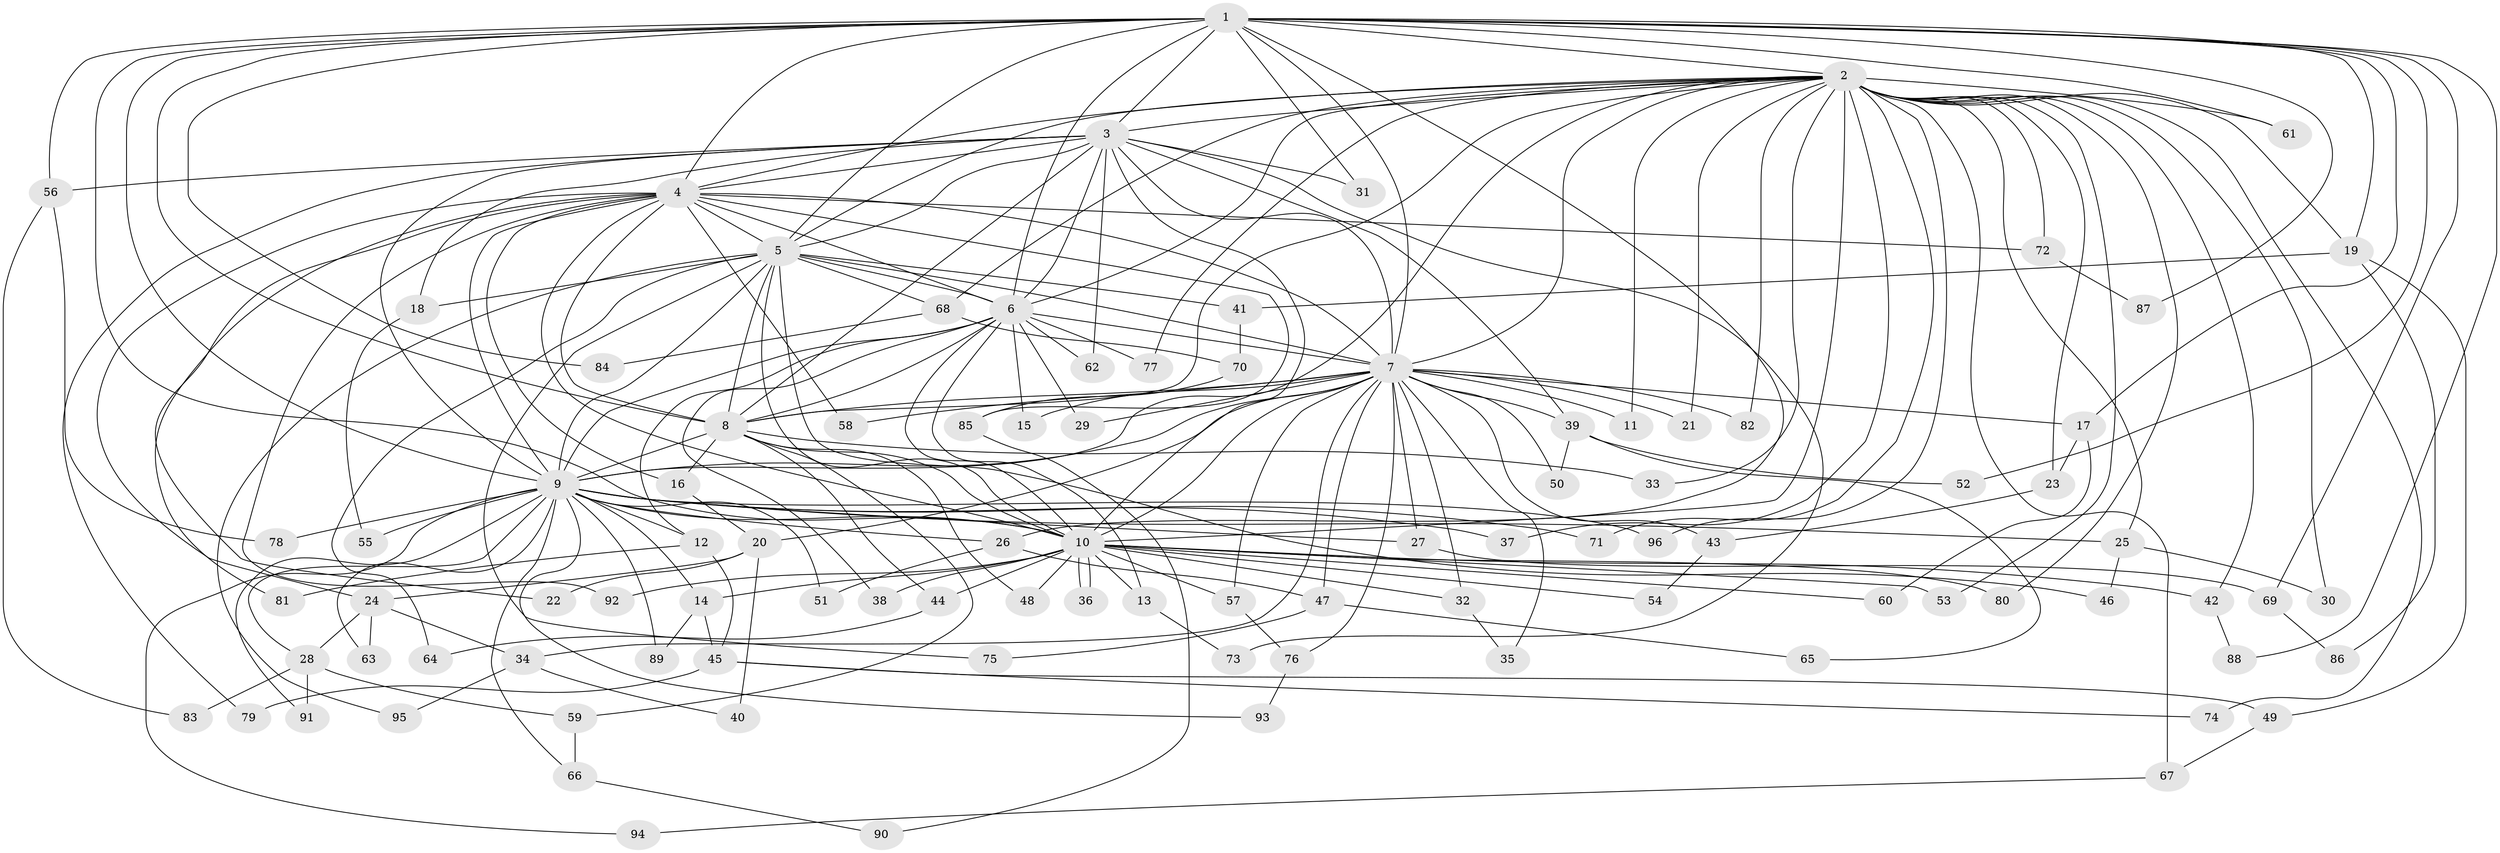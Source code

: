 // coarse degree distribution, {2: 0.6071428571428571, 1: 0.2857142857142857, 15: 0.03571428571428571, 18: 0.03571428571428571, 13: 0.03571428571428571}
// Generated by graph-tools (version 1.1) at 2025/47/03/04/25 21:47:56]
// undirected, 96 vertices, 217 edges
graph export_dot {
graph [start="1"]
  node [color=gray90,style=filled];
  1;
  2;
  3;
  4;
  5;
  6;
  7;
  8;
  9;
  10;
  11;
  12;
  13;
  14;
  15;
  16;
  17;
  18;
  19;
  20;
  21;
  22;
  23;
  24;
  25;
  26;
  27;
  28;
  29;
  30;
  31;
  32;
  33;
  34;
  35;
  36;
  37;
  38;
  39;
  40;
  41;
  42;
  43;
  44;
  45;
  46;
  47;
  48;
  49;
  50;
  51;
  52;
  53;
  54;
  55;
  56;
  57;
  58;
  59;
  60;
  61;
  62;
  63;
  64;
  65;
  66;
  67;
  68;
  69;
  70;
  71;
  72;
  73;
  74;
  75;
  76;
  77;
  78;
  79;
  80;
  81;
  82;
  83;
  84;
  85;
  86;
  87;
  88;
  89;
  90;
  91;
  92;
  93;
  94;
  95;
  96;
  1 -- 2;
  1 -- 3;
  1 -- 4;
  1 -- 5;
  1 -- 6;
  1 -- 7;
  1 -- 8;
  1 -- 9;
  1 -- 10;
  1 -- 17;
  1 -- 19;
  1 -- 26;
  1 -- 31;
  1 -- 52;
  1 -- 56;
  1 -- 61;
  1 -- 69;
  1 -- 84;
  1 -- 87;
  1 -- 88;
  2 -- 3;
  2 -- 4;
  2 -- 5;
  2 -- 6;
  2 -- 7;
  2 -- 8;
  2 -- 9;
  2 -- 10;
  2 -- 11;
  2 -- 19;
  2 -- 21;
  2 -- 23;
  2 -- 25;
  2 -- 30;
  2 -- 33;
  2 -- 37;
  2 -- 42;
  2 -- 53;
  2 -- 61;
  2 -- 67;
  2 -- 68;
  2 -- 71;
  2 -- 72;
  2 -- 74;
  2 -- 77;
  2 -- 80;
  2 -- 82;
  2 -- 96;
  3 -- 4;
  3 -- 5;
  3 -- 6;
  3 -- 7;
  3 -- 8;
  3 -- 9;
  3 -- 10;
  3 -- 18;
  3 -- 31;
  3 -- 39;
  3 -- 56;
  3 -- 62;
  3 -- 73;
  3 -- 79;
  4 -- 5;
  4 -- 6;
  4 -- 7;
  4 -- 8;
  4 -- 9;
  4 -- 10;
  4 -- 16;
  4 -- 22;
  4 -- 24;
  4 -- 58;
  4 -- 72;
  4 -- 81;
  4 -- 85;
  4 -- 92;
  5 -- 6;
  5 -- 7;
  5 -- 8;
  5 -- 9;
  5 -- 10;
  5 -- 18;
  5 -- 41;
  5 -- 46;
  5 -- 64;
  5 -- 68;
  5 -- 75;
  5 -- 95;
  6 -- 7;
  6 -- 8;
  6 -- 9;
  6 -- 10;
  6 -- 12;
  6 -- 13;
  6 -- 15;
  6 -- 29;
  6 -- 38;
  6 -- 62;
  6 -- 77;
  7 -- 8;
  7 -- 9;
  7 -- 10;
  7 -- 11;
  7 -- 15;
  7 -- 17;
  7 -- 20;
  7 -- 21;
  7 -- 27;
  7 -- 29;
  7 -- 32;
  7 -- 34;
  7 -- 35;
  7 -- 39;
  7 -- 43;
  7 -- 47;
  7 -- 50;
  7 -- 57;
  7 -- 58;
  7 -- 76;
  7 -- 82;
  8 -- 9;
  8 -- 10;
  8 -- 16;
  8 -- 33;
  8 -- 44;
  8 -- 48;
  8 -- 59;
  9 -- 10;
  9 -- 12;
  9 -- 14;
  9 -- 25;
  9 -- 26;
  9 -- 27;
  9 -- 28;
  9 -- 37;
  9 -- 51;
  9 -- 55;
  9 -- 63;
  9 -- 66;
  9 -- 71;
  9 -- 78;
  9 -- 89;
  9 -- 91;
  9 -- 93;
  9 -- 94;
  9 -- 96;
  10 -- 13;
  10 -- 14;
  10 -- 32;
  10 -- 36;
  10 -- 36;
  10 -- 38;
  10 -- 42;
  10 -- 44;
  10 -- 48;
  10 -- 53;
  10 -- 54;
  10 -- 57;
  10 -- 60;
  10 -- 80;
  10 -- 92;
  12 -- 45;
  12 -- 81;
  13 -- 73;
  14 -- 45;
  14 -- 89;
  16 -- 20;
  17 -- 23;
  17 -- 60;
  18 -- 55;
  19 -- 41;
  19 -- 49;
  19 -- 86;
  20 -- 22;
  20 -- 24;
  20 -- 40;
  23 -- 43;
  24 -- 28;
  24 -- 34;
  24 -- 63;
  25 -- 30;
  25 -- 46;
  26 -- 47;
  26 -- 51;
  27 -- 69;
  28 -- 59;
  28 -- 83;
  28 -- 91;
  32 -- 35;
  34 -- 40;
  34 -- 95;
  39 -- 50;
  39 -- 52;
  39 -- 65;
  41 -- 70;
  42 -- 88;
  43 -- 54;
  44 -- 64;
  45 -- 49;
  45 -- 74;
  45 -- 79;
  47 -- 65;
  47 -- 75;
  49 -- 67;
  56 -- 78;
  56 -- 83;
  57 -- 76;
  59 -- 66;
  66 -- 90;
  67 -- 94;
  68 -- 70;
  68 -- 84;
  69 -- 86;
  70 -- 85;
  72 -- 87;
  76 -- 93;
  85 -- 90;
}
